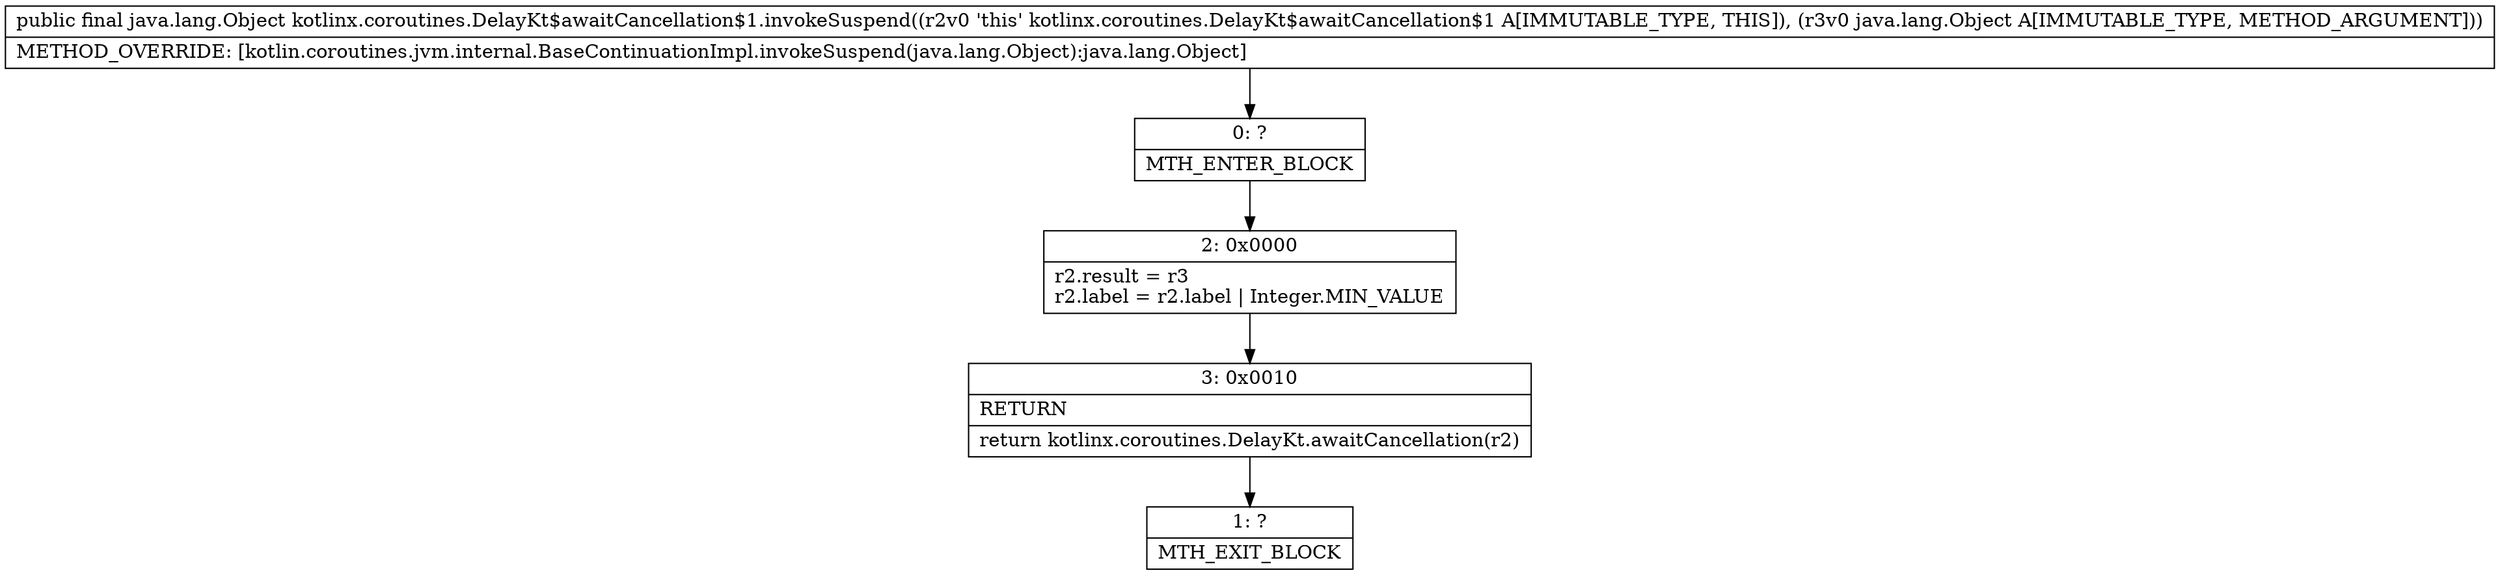 digraph "CFG forkotlinx.coroutines.DelayKt$awaitCancellation$1.invokeSuspend(Ljava\/lang\/Object;)Ljava\/lang\/Object;" {
Node_0 [shape=record,label="{0\:\ ?|MTH_ENTER_BLOCK\l}"];
Node_2 [shape=record,label="{2\:\ 0x0000|r2.result = r3\lr2.label = r2.label \| Integer.MIN_VALUE\l}"];
Node_3 [shape=record,label="{3\:\ 0x0010|RETURN\l|return kotlinx.coroutines.DelayKt.awaitCancellation(r2)\l}"];
Node_1 [shape=record,label="{1\:\ ?|MTH_EXIT_BLOCK\l}"];
MethodNode[shape=record,label="{public final java.lang.Object kotlinx.coroutines.DelayKt$awaitCancellation$1.invokeSuspend((r2v0 'this' kotlinx.coroutines.DelayKt$awaitCancellation$1 A[IMMUTABLE_TYPE, THIS]), (r3v0 java.lang.Object A[IMMUTABLE_TYPE, METHOD_ARGUMENT]))  | METHOD_OVERRIDE: [kotlin.coroutines.jvm.internal.BaseContinuationImpl.invokeSuspend(java.lang.Object):java.lang.Object]\l}"];
MethodNode -> Node_0;Node_0 -> Node_2;
Node_2 -> Node_3;
Node_3 -> Node_1;
}

